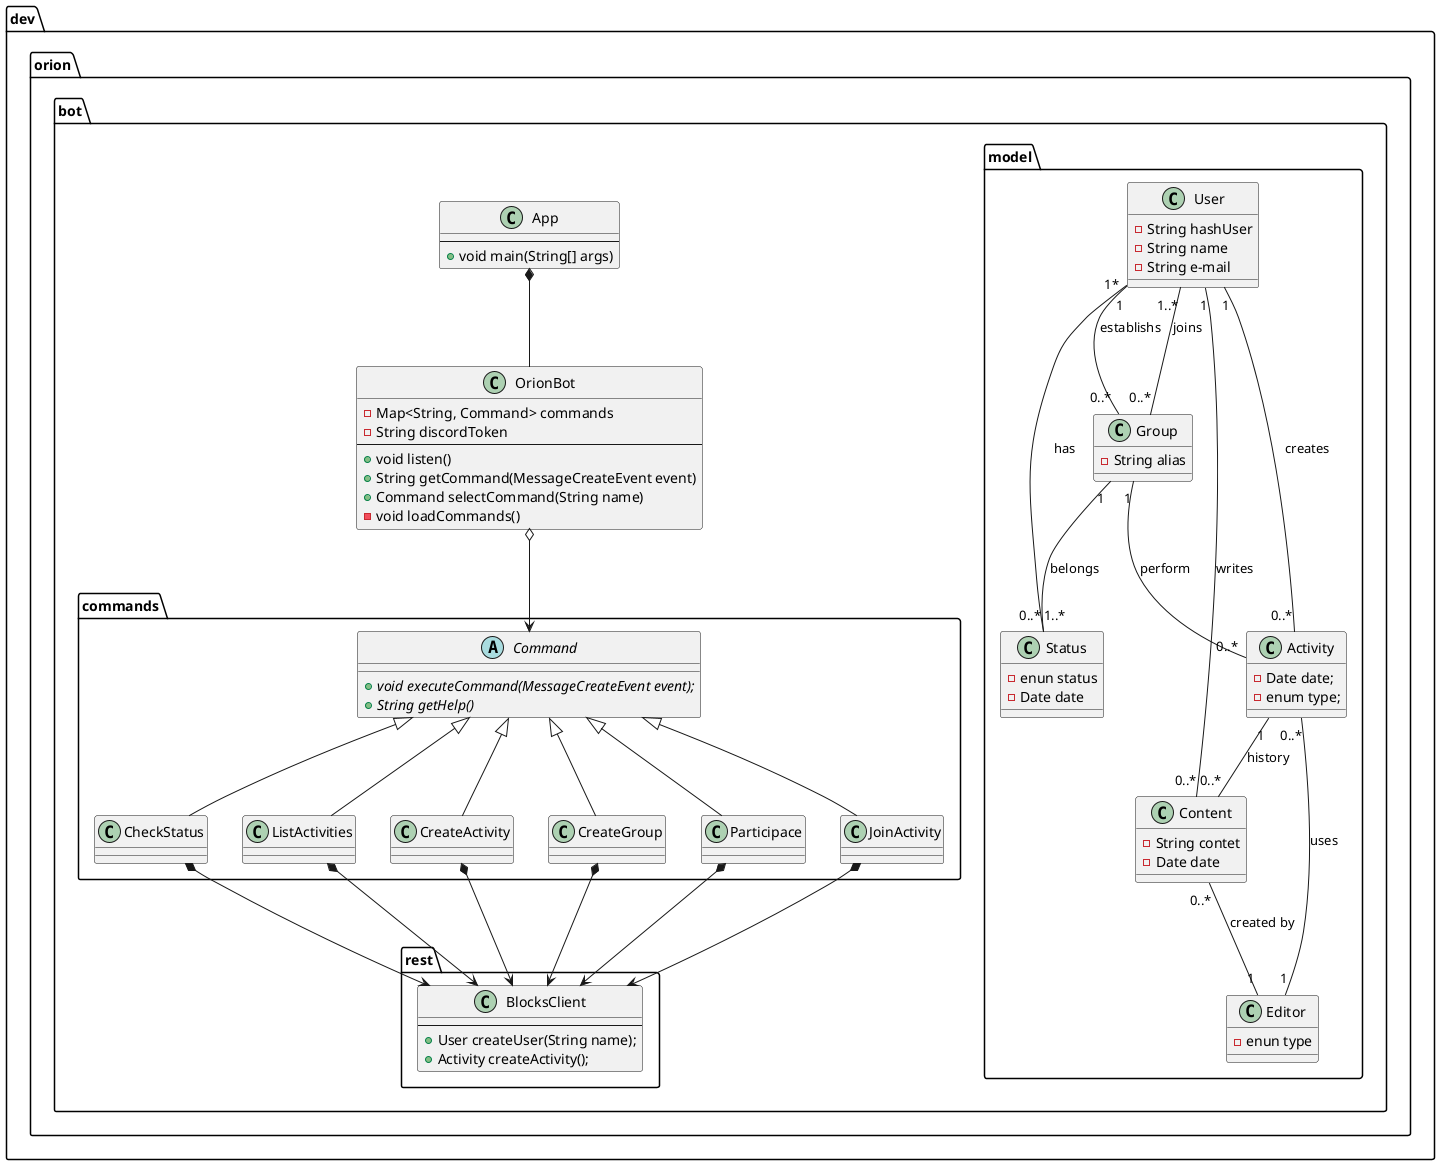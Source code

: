 @startuml

package dev.orion.bot.model {

    User "1..*" -- "0..*" Group : joins

    Group "1" -- "1..*" Status : belongs 
    User "1" -- "0..*" Status: has

    User "1*" -- "0..*" Group : establishs
    Group "1" -- "0..*" Activity : perform
    Activity "0..*" -- "1" User : creates

    Activity "1" -- "0..*" Content : history
    Activity "0..*" -- "1" Editor : uses

    Content "0..*" -- "1" Editor : created by
    User "1" -- "0..*" Content : writes

    class Group{
        - String alias
    }

    class User{
        - String hashUser
        - String name
        - String e-mail
    }

    class Activity{
        - Date date;
        - enum type;
    }

    class Content {
        - String contet
        - Date date
    }

    class Editor{
        - enun type
    }

    class Status{
        - enun status
        - Date date
    }

}

package dev.orion.bot.commands {

    Command <|-- CreateActivity
    Command <|-- CreateGroup
    Command <|-- Participace
    Command <|-- JoinActivity
    Command <|-- CheckStatus
    Command <|-- ListActivities

    abstract Command {
        + {abstract} void executeCommand(MessageCreateEvent event);
        + {abstract} String getHelp()
    }

    Class CreateActivity {}

    Class CreateGroup {}

    Class Participace {}

    Class JoinActivity {}

    Class CheckStatus {}

    Class ListActivities {}

}

package dev.orion.bot {

    App *-- OrionBot
    OrionBot o--> Command

    class App{
    --
    + void main(String[] args)
    }

    class OrionBot {
        - Map<String, Command> commands
        - String discordToken
    --
        + void listen()
        + String getCommand(MessageCreateEvent event)
        + Command selectCommand(String name)
        - void loadCommands()
    }

}

package dev.orion.bot.rest {

    CreateActivity *--> BlocksClient
    CreateGroup *--> BlocksClient
    Participace *--> BlocksClient
    JoinActivity *--> BlocksClient
    CheckStatus *--> BlocksClient
    ListActivities *--> BlocksClient

    class BlocksClient {
    --
        + User createUser(String name);
        + Activity createActivity();
    }

}
@enduml